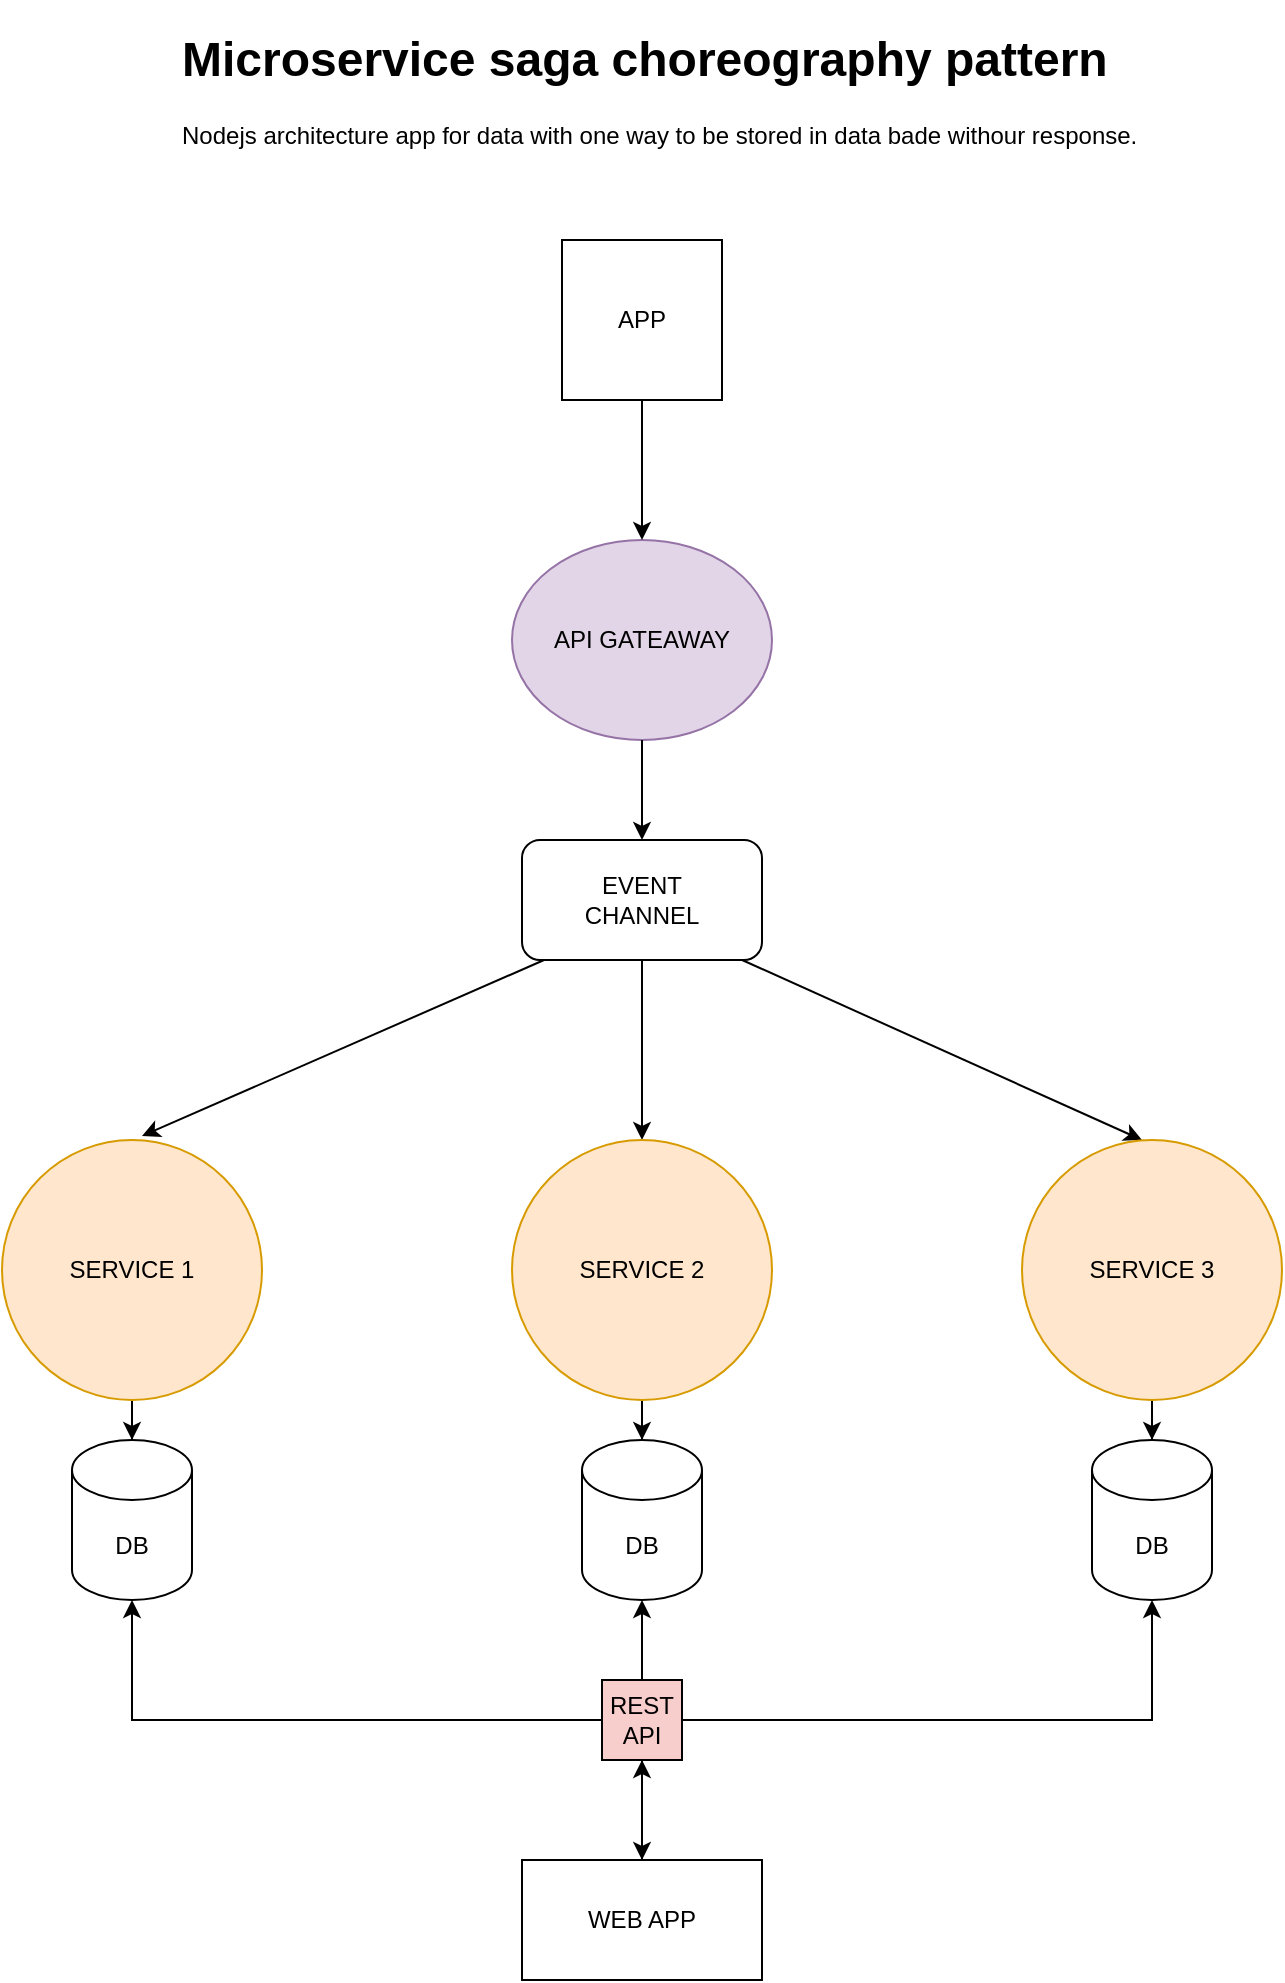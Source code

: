 <mxfile version="15.9.6" type="github"><diagram id="C2KxfXUZpz2wyf2tlHLv" name="Page-1"><mxGraphModel dx="2585" dy="1300" grid="1" gridSize="10" guides="1" tooltips="1" connect="1" arrows="1" fold="1" page="1" pageScale="1" pageWidth="850" pageHeight="1100" math="0" shadow="0"><root><mxCell id="0"/><mxCell id="1" parent="0"/><mxCell id="jKoXbE3lq7HFxPkfwrZm-1" value="APP" style="whiteSpace=wrap;html=1;aspect=fixed;" vertex="1" parent="1"><mxGeometry x="370" y="150" width="80" height="80" as="geometry"/></mxCell><mxCell id="jKoXbE3lq7HFxPkfwrZm-3" value="EVENT&lt;br&gt;CHANNEL" style="rounded=1;whiteSpace=wrap;html=1;" vertex="1" parent="1"><mxGeometry x="350" y="450" width="120" height="60" as="geometry"/></mxCell><mxCell id="jKoXbE3lq7HFxPkfwrZm-11" value="" style="endArrow=classic;html=1;rounded=0;exitX=0.092;exitY=1;exitDx=0;exitDy=0;exitPerimeter=0;" edge="1" parent="1" source="jKoXbE3lq7HFxPkfwrZm-3"><mxGeometry width="50" height="50" relative="1" as="geometry"><mxPoint x="370" y="660" as="sourcePoint"/><mxPoint x="160" y="598" as="targetPoint"/></mxGeometry></mxCell><mxCell id="jKoXbE3lq7HFxPkfwrZm-12" value="" style="endArrow=classic;html=1;rounded=0;exitX=0.5;exitY=1;exitDx=0;exitDy=0;entryX=0.5;entryY=0;entryDx=0;entryDy=0;" edge="1" parent="1" source="jKoXbE3lq7HFxPkfwrZm-3"><mxGeometry width="50" height="50" relative="1" as="geometry"><mxPoint x="370" y="660" as="sourcePoint"/><mxPoint x="410" y="600" as="targetPoint"/></mxGeometry></mxCell><mxCell id="jKoXbE3lq7HFxPkfwrZm-13" value="" style="endArrow=classic;html=1;rounded=0;entryX=0.5;entryY=0;entryDx=0;entryDy=0;exitX=0.917;exitY=1;exitDx=0;exitDy=0;exitPerimeter=0;" edge="1" parent="1" source="jKoXbE3lq7HFxPkfwrZm-3"><mxGeometry width="50" height="50" relative="1" as="geometry"><mxPoint x="460" y="530" as="sourcePoint"/><mxPoint x="660.0" y="600" as="targetPoint"/></mxGeometry></mxCell><mxCell id="jKoXbE3lq7HFxPkfwrZm-20" value="API GATEAWAY" style="ellipse;whiteSpace=wrap;html=1;fillColor=#e1d5e7;strokeColor=#9673a6;" vertex="1" parent="1"><mxGeometry x="345" y="300" width="130" height="100" as="geometry"/></mxCell><mxCell id="jKoXbE3lq7HFxPkfwrZm-21" value="" style="endArrow=classic;html=1;rounded=0;exitX=0.5;exitY=1;exitDx=0;exitDy=0;entryX=0.5;entryY=0;entryDx=0;entryDy=0;" edge="1" parent="1" source="jKoXbE3lq7HFxPkfwrZm-1" target="jKoXbE3lq7HFxPkfwrZm-20"><mxGeometry width="50" height="50" relative="1" as="geometry"><mxPoint x="370" y="400" as="sourcePoint"/><mxPoint x="420" y="350" as="targetPoint"/></mxGeometry></mxCell><mxCell id="jKoXbE3lq7HFxPkfwrZm-22" value="" style="endArrow=classic;html=1;rounded=0;exitX=0.5;exitY=1;exitDx=0;exitDy=0;entryX=0.5;entryY=0;entryDx=0;entryDy=0;" edge="1" parent="1" source="jKoXbE3lq7HFxPkfwrZm-20" target="jKoXbE3lq7HFxPkfwrZm-3"><mxGeometry width="50" height="50" relative="1" as="geometry"><mxPoint x="370" y="400" as="sourcePoint"/><mxPoint x="420" y="350" as="targetPoint"/></mxGeometry></mxCell><mxCell id="jKoXbE3lq7HFxPkfwrZm-72" value="&lt;h1&gt;Microservice saga choreography pattern&lt;/h1&gt;&lt;p&gt;Nodejs&amp;nbsp;architecture app for data with one way to be stored in data bade withour response.&lt;/p&gt;" style="text;html=1;strokeColor=none;fillColor=none;spacing=5;spacingTop=-20;whiteSpace=wrap;overflow=hidden;rounded=0;" vertex="1" parent="1"><mxGeometry x="175" y="40" width="490" height="120" as="geometry"/></mxCell><mxCell id="jKoXbE3lq7HFxPkfwrZm-92" value="" style="edgeStyle=orthogonalEdgeStyle;rounded=0;orthogonalLoop=1;jettySize=auto;html=1;" edge="1" parent="1" source="jKoXbE3lq7HFxPkfwrZm-74" target="jKoXbE3lq7HFxPkfwrZm-89"><mxGeometry relative="1" as="geometry"/></mxCell><mxCell id="jKoXbE3lq7HFxPkfwrZm-74" value="SERVICE 1" style="ellipse;whiteSpace=wrap;html=1;aspect=fixed;fillColor=#ffe6cc;strokeColor=#d79b00;" vertex="1" parent="1"><mxGeometry x="90" y="600" width="130" height="130" as="geometry"/></mxCell><mxCell id="jKoXbE3lq7HFxPkfwrZm-93" value="" style="edgeStyle=orthogonalEdgeStyle;rounded=0;orthogonalLoop=1;jettySize=auto;html=1;" edge="1" parent="1" source="jKoXbE3lq7HFxPkfwrZm-81" target="jKoXbE3lq7HFxPkfwrZm-91"><mxGeometry relative="1" as="geometry"/></mxCell><mxCell id="jKoXbE3lq7HFxPkfwrZm-81" value="&lt;span&gt;SERVICE 2&lt;/span&gt;" style="ellipse;whiteSpace=wrap;html=1;aspect=fixed;fillColor=#ffe6cc;strokeColor=#d79b00;" vertex="1" parent="1"><mxGeometry x="345" y="600" width="130" height="130" as="geometry"/></mxCell><mxCell id="jKoXbE3lq7HFxPkfwrZm-94" value="" style="edgeStyle=orthogonalEdgeStyle;rounded=0;orthogonalLoop=1;jettySize=auto;html=1;" edge="1" parent="1" source="jKoXbE3lq7HFxPkfwrZm-82" target="jKoXbE3lq7HFxPkfwrZm-90"><mxGeometry relative="1" as="geometry"/></mxCell><mxCell id="jKoXbE3lq7HFxPkfwrZm-82" value="&lt;span&gt;SERVICE 3&lt;/span&gt;" style="ellipse;whiteSpace=wrap;html=1;aspect=fixed;fillColor=#ffe6cc;strokeColor=#d79b00;" vertex="1" parent="1"><mxGeometry x="600" y="600" width="130" height="130" as="geometry"/></mxCell><mxCell id="jKoXbE3lq7HFxPkfwrZm-105" style="edgeStyle=orthogonalEdgeStyle;rounded=0;orthogonalLoop=1;jettySize=auto;html=1;" edge="1" parent="1" source="jKoXbE3lq7HFxPkfwrZm-84" target="jKoXbE3lq7HFxPkfwrZm-95"><mxGeometry relative="1" as="geometry"/></mxCell><mxCell id="jKoXbE3lq7HFxPkfwrZm-106" style="edgeStyle=orthogonalEdgeStyle;rounded=0;orthogonalLoop=1;jettySize=auto;html=1;entryX=0.5;entryY=1;entryDx=0;entryDy=0;entryPerimeter=0;" edge="1" parent="1" source="jKoXbE3lq7HFxPkfwrZm-84" target="jKoXbE3lq7HFxPkfwrZm-89"><mxGeometry relative="1" as="geometry"/></mxCell><mxCell id="jKoXbE3lq7HFxPkfwrZm-107" style="edgeStyle=orthogonalEdgeStyle;rounded=0;orthogonalLoop=1;jettySize=auto;html=1;entryX=0.5;entryY=1;entryDx=0;entryDy=0;entryPerimeter=0;" edge="1" parent="1" source="jKoXbE3lq7HFxPkfwrZm-84" target="jKoXbE3lq7HFxPkfwrZm-91"><mxGeometry relative="1" as="geometry"/></mxCell><mxCell id="jKoXbE3lq7HFxPkfwrZm-108" style="edgeStyle=orthogonalEdgeStyle;rounded=0;orthogonalLoop=1;jettySize=auto;html=1;entryX=0.5;entryY=1;entryDx=0;entryDy=0;entryPerimeter=0;" edge="1" parent="1" source="jKoXbE3lq7HFxPkfwrZm-84" target="jKoXbE3lq7HFxPkfwrZm-90"><mxGeometry relative="1" as="geometry"/></mxCell><mxCell id="jKoXbE3lq7HFxPkfwrZm-84" value="REST&lt;br&gt;API" style="whiteSpace=wrap;html=1;aspect=fixed;fillColor=#F8CECC;" vertex="1" parent="1"><mxGeometry x="390" y="870" width="40" height="40" as="geometry"/></mxCell><mxCell id="jKoXbE3lq7HFxPkfwrZm-89" value="DB" style="shape=cylinder3;whiteSpace=wrap;html=1;boundedLbl=1;backgroundOutline=1;size=15;" vertex="1" parent="1"><mxGeometry x="125" y="750" width="60" height="80" as="geometry"/></mxCell><mxCell id="jKoXbE3lq7HFxPkfwrZm-90" value="DB" style="shape=cylinder3;whiteSpace=wrap;html=1;boundedLbl=1;backgroundOutline=1;size=15;" vertex="1" parent="1"><mxGeometry x="635" y="750" width="60" height="80" as="geometry"/></mxCell><mxCell id="jKoXbE3lq7HFxPkfwrZm-91" value="DB" style="shape=cylinder3;whiteSpace=wrap;html=1;boundedLbl=1;backgroundOutline=1;size=15;" vertex="1" parent="1"><mxGeometry x="380" y="750" width="60" height="80" as="geometry"/></mxCell><mxCell id="jKoXbE3lq7HFxPkfwrZm-104" value="" style="edgeStyle=orthogonalEdgeStyle;rounded=0;orthogonalLoop=1;jettySize=auto;html=1;" edge="1" parent="1" source="jKoXbE3lq7HFxPkfwrZm-95" target="jKoXbE3lq7HFxPkfwrZm-84"><mxGeometry relative="1" as="geometry"/></mxCell><mxCell id="jKoXbE3lq7HFxPkfwrZm-95" value="WEB APP" style="rounded=0;whiteSpace=wrap;html=1;" vertex="1" parent="1"><mxGeometry x="350" y="960" width="120" height="60" as="geometry"/></mxCell></root></mxGraphModel></diagram></mxfile>